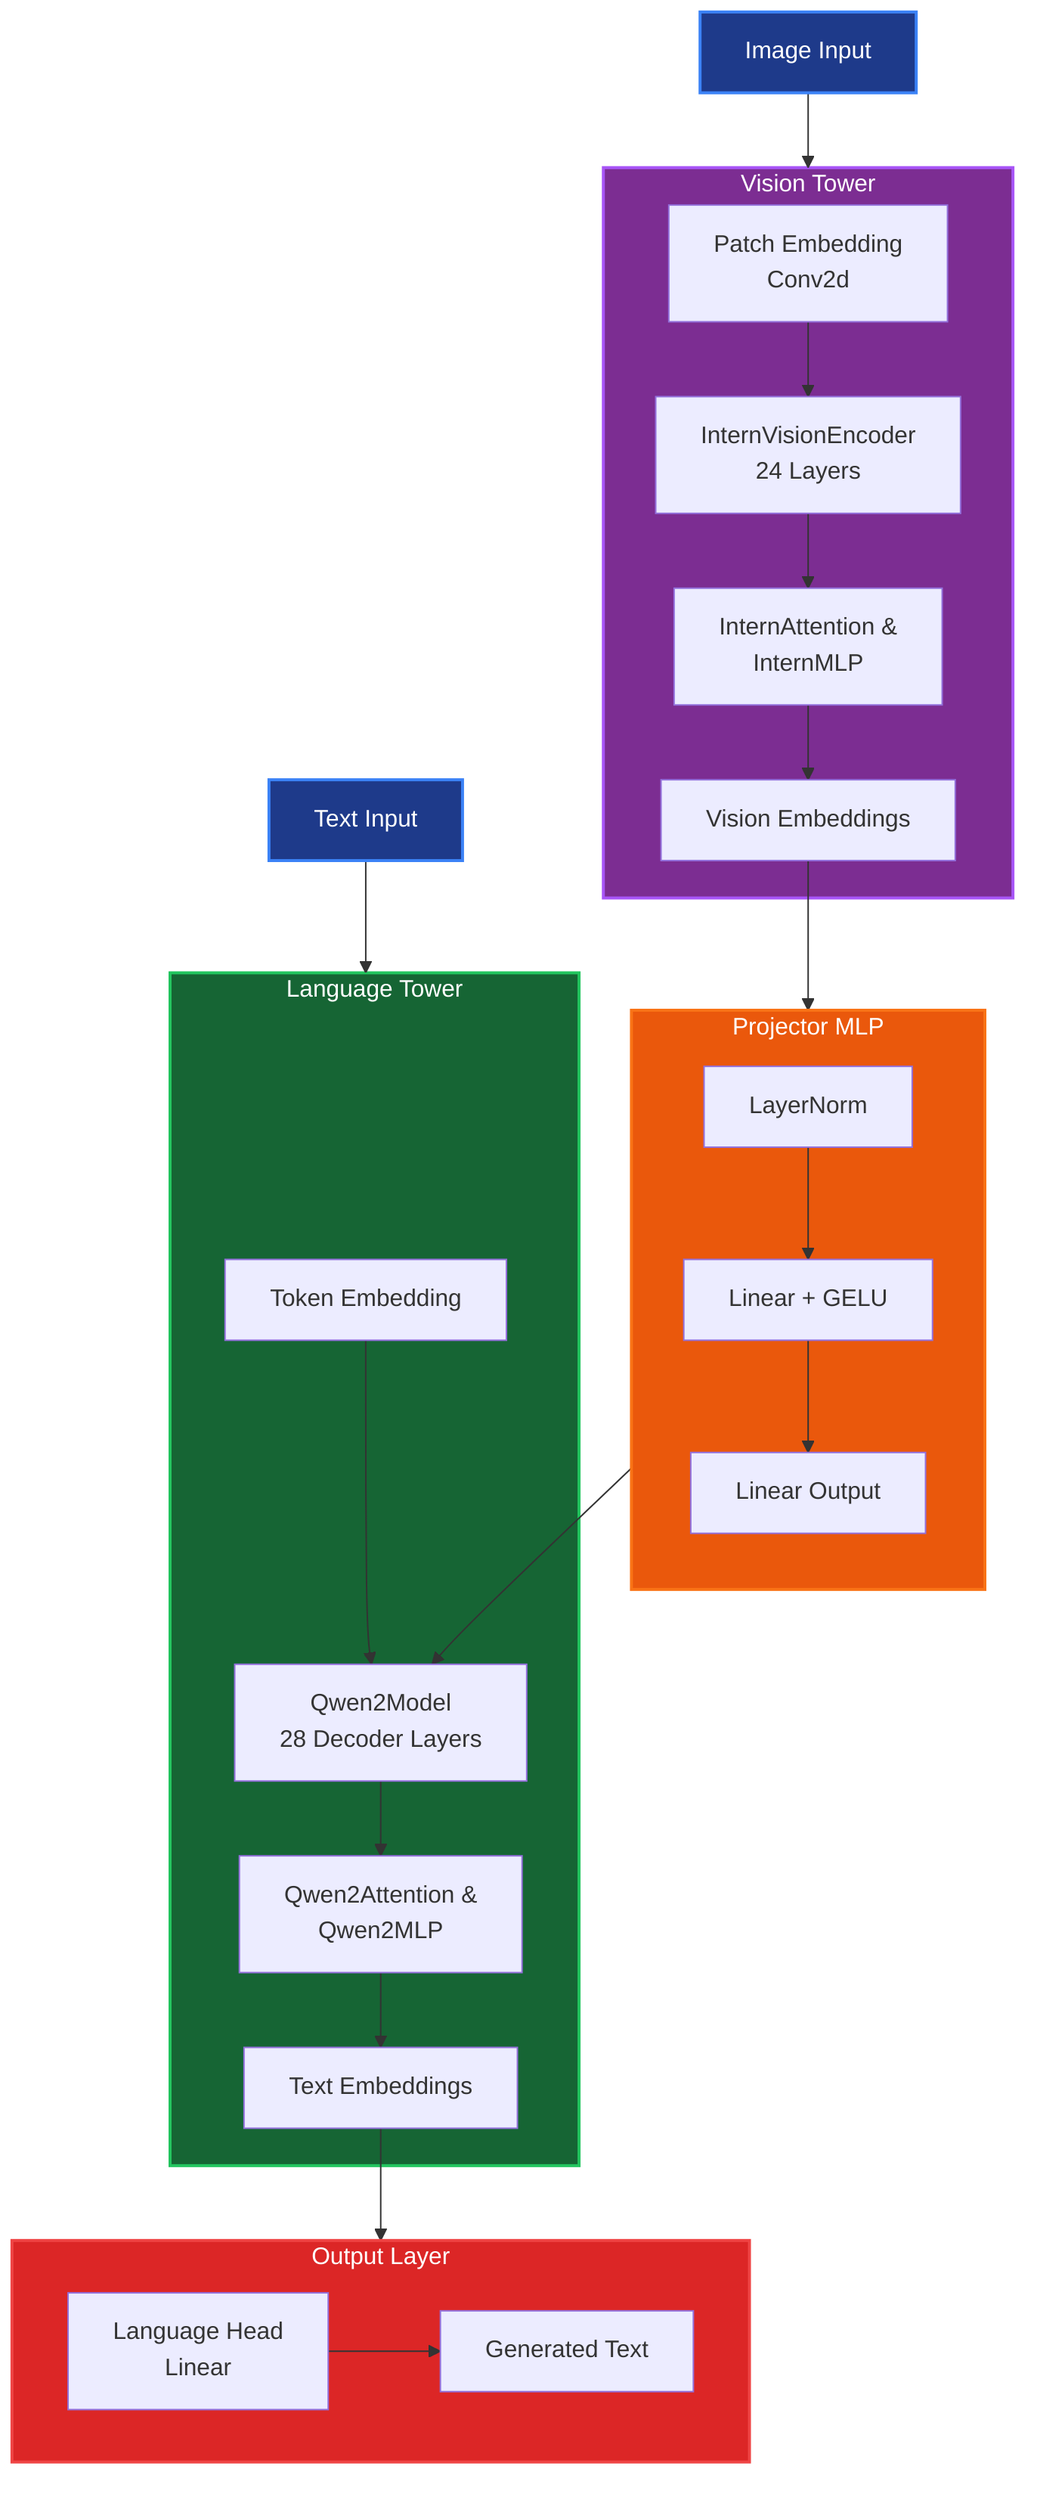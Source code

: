 flowchart TD
    %% Input Layer
    IMG[Image Input] --> VISION[Vision Tower]
    TXT[Text Input] --> LANG[Language Tower]
    
    %% Vision Processing
    subgraph VISION[Vision Tower]
        direction TB
        V1[Patch Embedding<br/>Conv2d] --> V2[InternVisionEncoder<br/>24 Layers]
        V2 --> V3[InternAttention &<br/>InternMLP]
        V3 --> V4[Vision Embeddings]
    end
    
    %% Language Processing  
    subgraph LANG[Language Tower]
        direction TB
        L1[Token Embedding] --> L2[Qwen2Model<br/>28 Decoder Layers]
        L2 --> L3[Qwen2Attention &<br/>Qwen2MLP]
        L3 --> L4[Text Embeddings]
    end
    
    %% Multimodal Fusion
    subgraph PROJ[Projector MLP]
        direction TB
        P1[LayerNorm] --> P2[Linear + GELU]
        P2 --> P3[Linear Output]
    end
    
    %% Output Generation
    subgraph OUT[Output Layer]
        O1[Language Head<br/>Linear] --> O2[Generated Text]
    end
    
    %% Connections
    V4 --> PROJ
    PROJ --> L2
    L4 --> OUT
    
    %% Dark Mode Styling
    classDef inputNode fill:#1e3a8a,stroke:#3b82f6,stroke-width:2px,color:#ffffff
    classDef visionNode fill:#7c2d92,stroke:#a855f7,stroke-width:2px,color:#ffffff
    classDef langNode fill:#166534,stroke:#22c55e,stroke-width:2px,color:#ffffff
    classDef projNode fill:#ea580c,stroke:#f97316,stroke-width:2px,color:#ffffff
    classDef outputNode fill:#dc2626,stroke:#ef4444,stroke-width:2px,color:#ffffff
    
    class IMG,TXT inputNode
    class VISION visionNode
    class LANG langNode
    class PROJ projNode
    class OUT outputNode